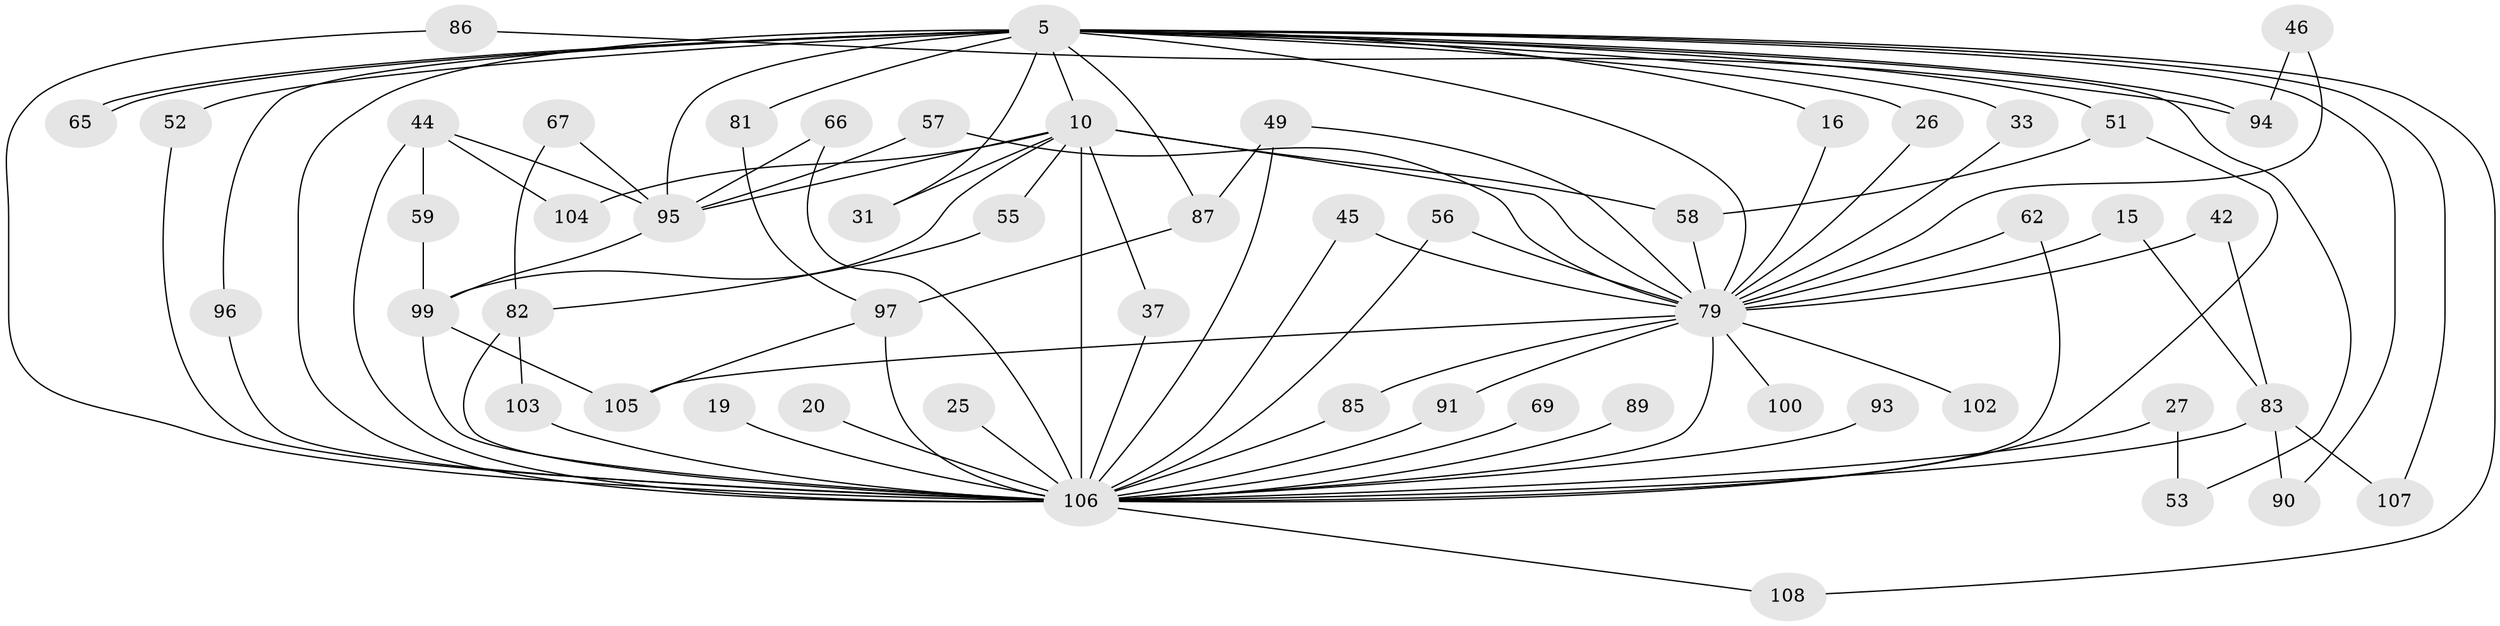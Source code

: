 // original degree distribution, {17: 0.009259259259259259, 19: 0.018518518518518517, 26: 0.018518518518518517, 24: 0.009259259259259259, 25: 0.009259259259259259, 28: 0.009259259259259259, 13: 0.009259259259259259, 16: 0.009259259259259259, 3: 0.17592592592592593, 5: 0.05555555555555555, 6: 0.037037037037037035, 2: 0.5462962962962963, 4: 0.09259259259259259}
// Generated by graph-tools (version 1.1) at 2025/44/03/09/25 04:44:50]
// undirected, 54 vertices, 97 edges
graph export_dot {
graph [start="1"]
  node [color=gray90,style=filled];
  5 [super="+4"];
  10 [super="+9"];
  15;
  16;
  19;
  20;
  25;
  26;
  27;
  31;
  33;
  37;
  42;
  44 [super="+39"];
  45;
  46 [super="+11"];
  49;
  51 [super="+18+50"];
  52 [super="+41"];
  53;
  55;
  56;
  57;
  58 [super="+28"];
  59;
  62;
  65;
  66 [super="+64"];
  67;
  69;
  79 [super="+13+7"];
  81;
  82 [super="+23+40"];
  83 [super="+61+70+80"];
  85 [super="+76+74+35"];
  86;
  87 [super="+71"];
  89;
  90;
  91 [super="+78"];
  93;
  94 [super="+75+38"];
  95 [super="+47+54"];
  96;
  97 [super="+30+77"];
  99 [super="+36+72+73+22"];
  100;
  102;
  103 [super="+92+101"];
  104;
  105 [super="+48"];
  106 [super="+43+88+2+98"];
  107;
  108;
  5 -- 10 [weight=4];
  5 -- 31;
  5 -- 52 [weight=2];
  5 -- 53;
  5 -- 65;
  5 -- 65;
  5 -- 87 [weight=2];
  5 -- 96;
  5 -- 107;
  5 -- 16;
  5 -- 81;
  5 -- 26;
  5 -- 90;
  5 -- 94 [weight=4];
  5 -- 95 [weight=5];
  5 -- 33;
  5 -- 106 [weight=12];
  5 -- 108;
  5 -- 79 [weight=5];
  5 -- 51 [weight=2];
  10 -- 31;
  10 -- 37;
  10 -- 104;
  10 -- 55;
  10 -- 58;
  10 -- 95;
  10 -- 106 [weight=10];
  10 -- 99 [weight=3];
  10 -- 79 [weight=4];
  15 -- 83;
  15 -- 79 [weight=2];
  16 -- 79;
  19 -- 106 [weight=2];
  20 -- 106 [weight=2];
  25 -- 106 [weight=2];
  26 -- 79;
  27 -- 53;
  27 -- 106 [weight=2];
  33 -- 79;
  37 -- 106;
  42 -- 79;
  42 -- 83;
  44 -- 104;
  44 -- 59;
  44 -- 95;
  44 -- 106 [weight=2];
  45 -- 106;
  45 -- 79;
  46 -- 94;
  46 -- 79;
  49 -- 87;
  49 -- 106;
  49 -- 79;
  51 -- 58;
  51 -- 106;
  52 -- 106;
  55 -- 82;
  56 -- 79;
  56 -- 106;
  57 -- 95;
  57 -- 79;
  58 -- 79 [weight=2];
  59 -- 99;
  62 -- 79;
  62 -- 106;
  66 -- 95;
  66 -- 106 [weight=2];
  67 -- 95;
  67 -- 82;
  69 -- 106 [weight=2];
  79 -- 85 [weight=2];
  79 -- 91;
  79 -- 100 [weight=2];
  79 -- 102 [weight=2];
  79 -- 105 [weight=2];
  79 -- 106 [weight=9];
  81 -- 97;
  82 -- 103 [weight=2];
  82 -- 106 [weight=5];
  83 -- 90;
  83 -- 107;
  83 -- 106 [weight=5];
  85 -- 106 [weight=4];
  86 -- 94;
  86 -- 106;
  87 -- 97;
  89 -- 106 [weight=2];
  91 -- 106;
  93 -- 106;
  95 -- 99;
  96 -- 106;
  97 -- 105;
  97 -- 106 [weight=3];
  99 -- 105;
  99 -- 106 [weight=2];
  103 -- 106 [weight=3];
  106 -- 108;
}
